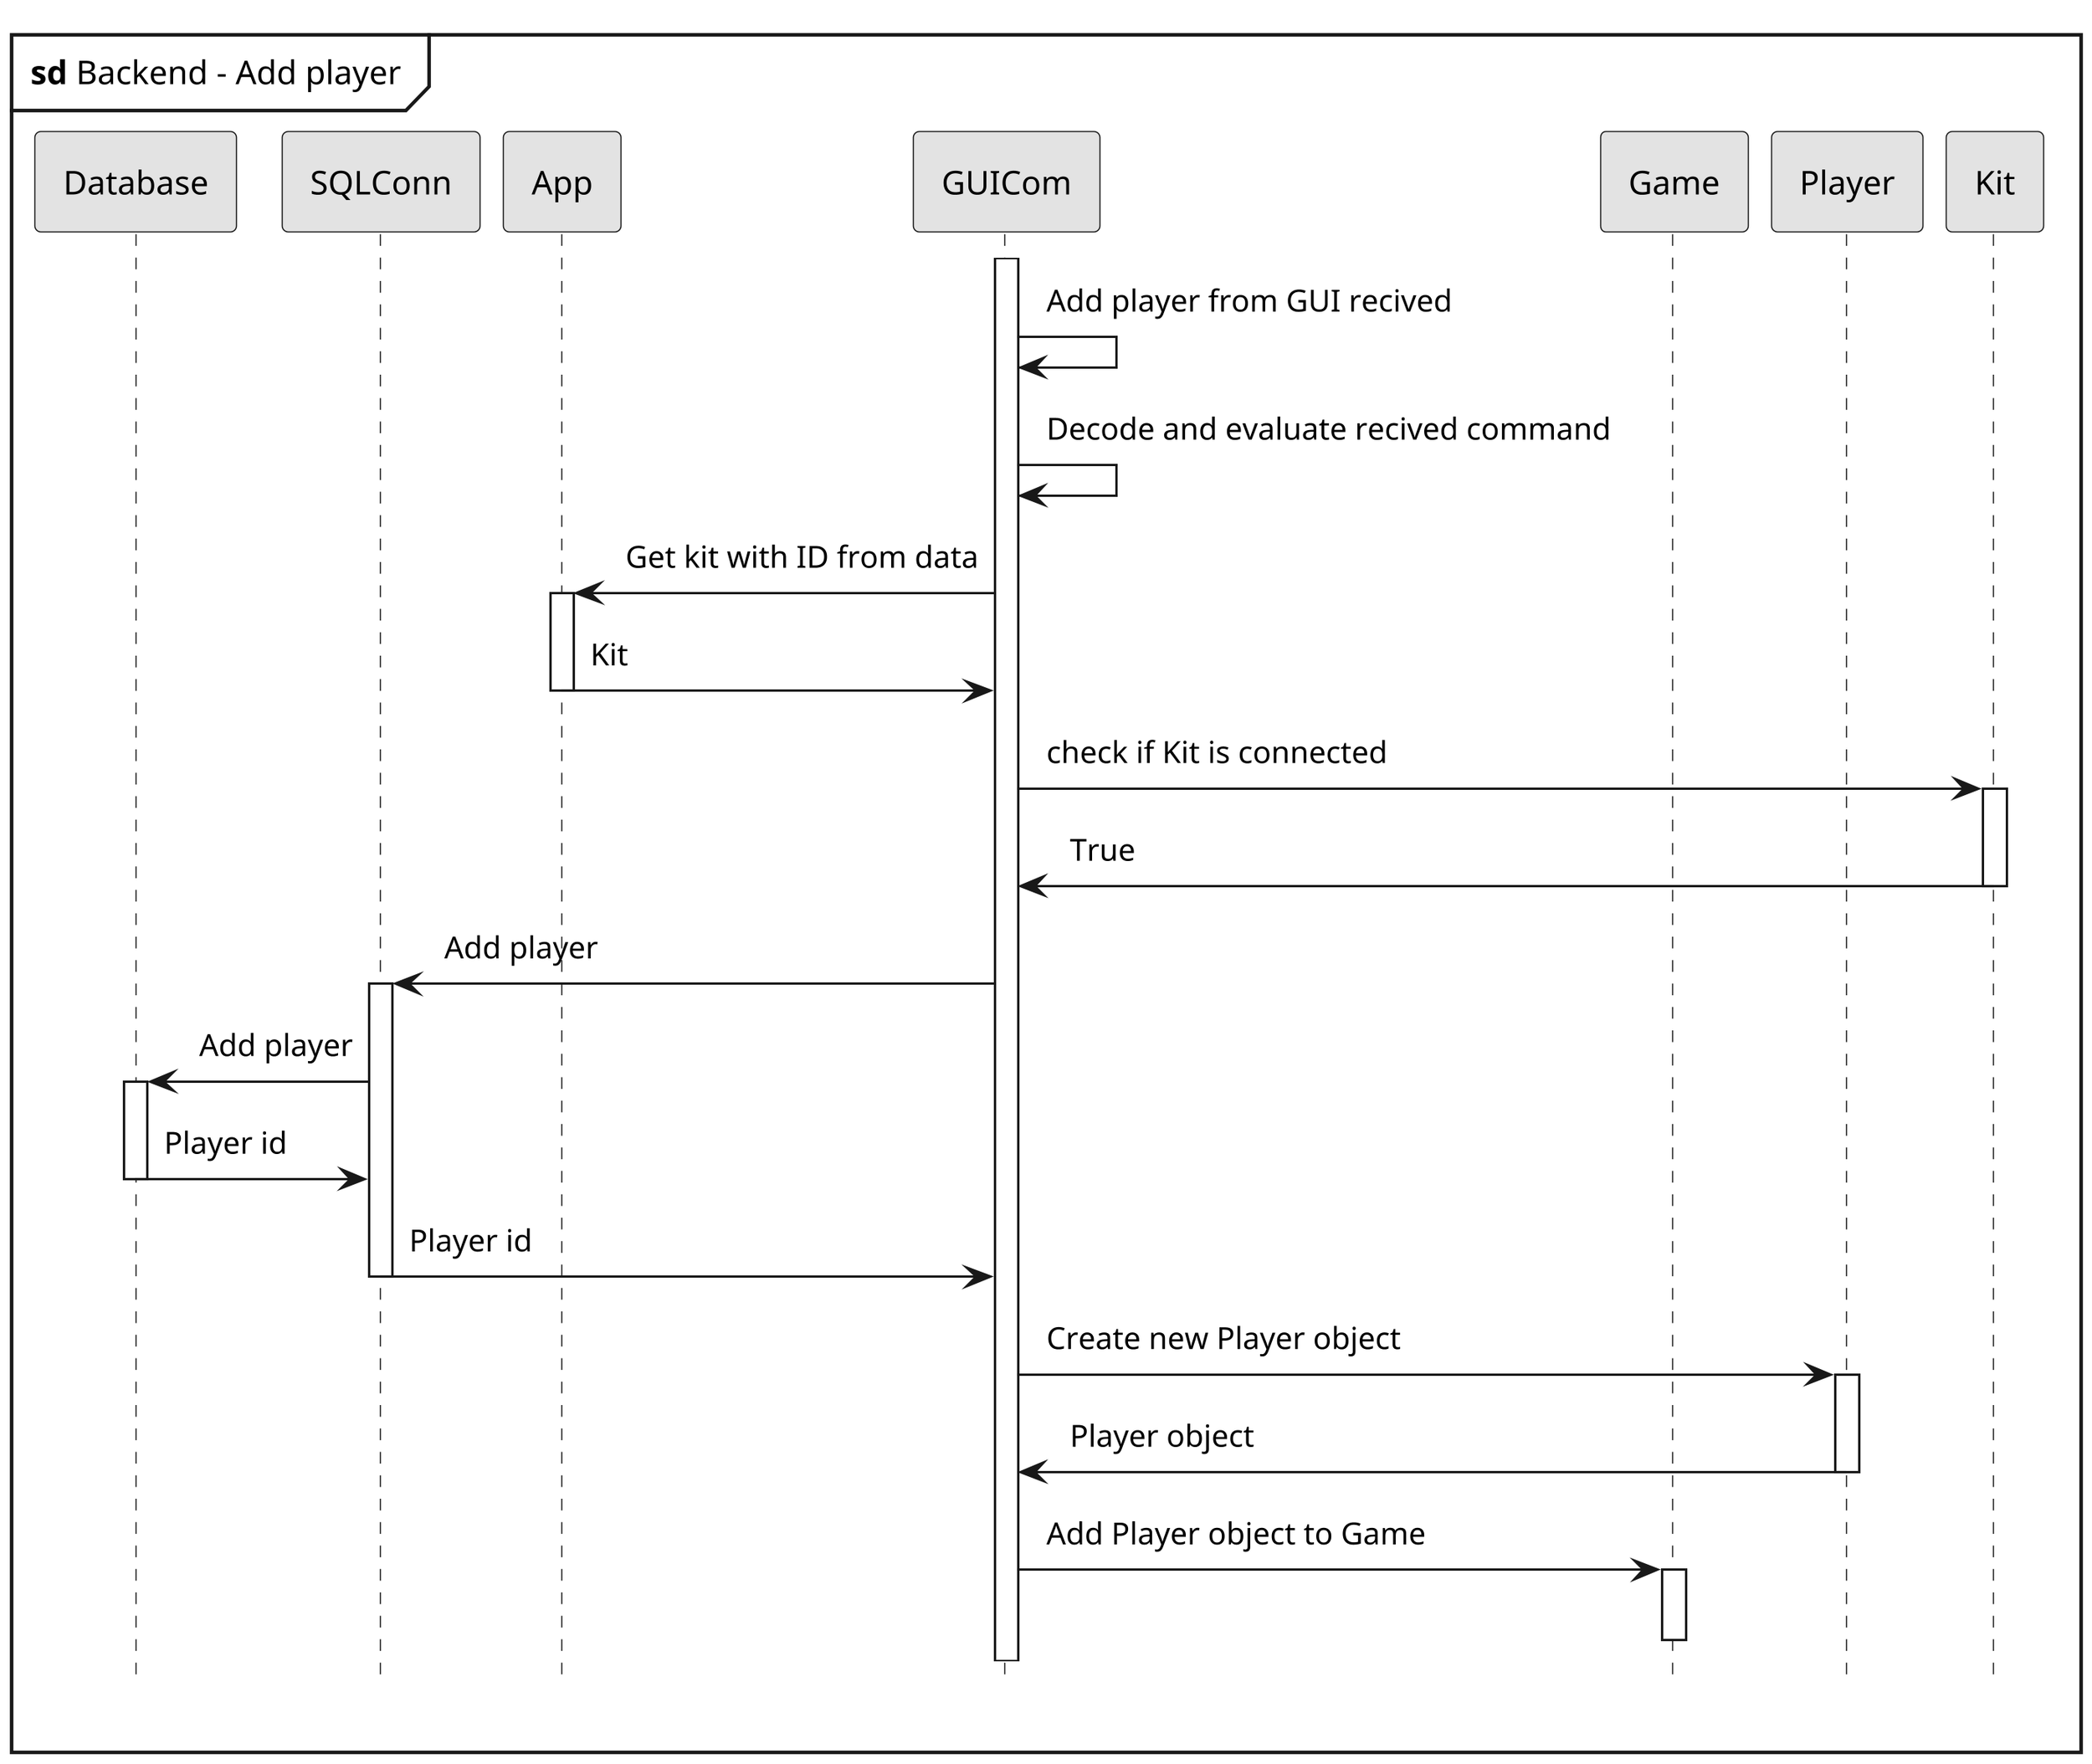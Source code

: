 @startuml backend_AddPlayer_sd

skinparam {
    monochrome true
    dpi 300
    padding 5
    packageStyle rectangle
    packageStyle frame
    shadowing false
}

hide footbox

mainframe **sd** Backend - Add player

    participant Database
    participant SQLConn
    participant App
    participant GUICom
    participant Game
    participant Player
    participant Kit

    activate GUICom
    GUICom -> GUICom: Add player from GUI recived
    GUICom -> GUICom: Decode and evaluate recived command
    GUICom -> App++: Get kit with ID from data
    App -> GUICom: Kit
    deactivate App
    GUICom -> Kit++: check if Kit is connected
    Kit -> GUICom: True
    deactivate Kit
    GUICom -> SQLConn++: Add player
    SQLConn -> Database++: Add player
    Database -> SQLConn: Player id
    deactivate Database
    SQLConn -> GUICom: Player id
    deactivate SQLConn
    GUICom -> Player++: Create new Player object
    Player -> GUICom: Player object
    deactivate Player
    GUICom -> Game++: Add Player object to Game
    deactivate Game




@enduml